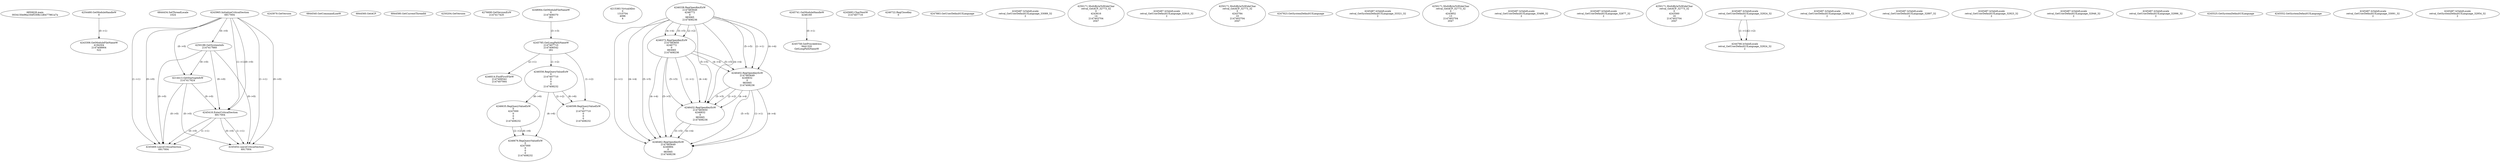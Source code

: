 // Global SCDG with merge call
digraph {
	0 [label="6850628.main
0034150e96a164f5308c1d6477961a7a"]
	1 [label="4254480.GetModuleHandleW
0"]
	2 [label="6844434.SetThreadLocale
1024"]
	3 [label="4243965.InitializeCriticalSection
6917004"]
	4 [label="4243979.GetVersion
"]
	5 [label="4250188.GetSystemInfo
2147417660"]
	3 -> 5 [label="(0-->0)"]
	6 [label="6844540.GetCommandLineW
"]
	7 [label="4214413.GetStartupInfoW
2147417624"]
	3 -> 7 [label="(0-->0)"]
	5 -> 7 [label="(0-->0)"]
	8 [label="6844560.GetACP
"]
	9 [label="6844580.GetCurrentThreadId
"]
	10 [label="4250204.GetVersion
"]
	11 [label="4276690.GetVersionExW
2147417420"]
	12 [label="4243306.GetModuleFileNameW
4194304
2147408904
522"]
	1 -> 12 [label="(0-->1)"]
	13 [label="4248064.GetModuleFileNameW
0
2147408370
261"]
	14 [label="4215383.VirtualAlloc
0
1310704
4096
4"]
	15 [label="4246338.RegOpenKeyExW
2147483649
4246772
0
983065
2147408236"]
	16 [label="4246372.RegOpenKeyExW
2147483650
4246772
0
983065
2147408236"]
	15 -> 16 [label="(2-->2)"]
	15 -> 16 [label="(4-->4)"]
	15 -> 16 [label="(5-->5)"]
	17 [label="4245741.GetModuleHandleW
4246160"]
	18 [label="4245758.GetProcAddress
9441320
GetLongPathNameW"]
	17 -> 18 [label="(0-->1)"]
	19 [label="4245785.GetLongPathNameW
2147407710
2147406542
261"]
	13 -> 19 [label="(3-->3)"]
	20 [label="4245683.CharNextW
2147407716"]
	21 [label="4246014.FindFirstFileW
2147406542
2147407064"]
	19 -> 21 [label="(2-->1)"]
	22 [label="4246556.RegQueryValueExW
0
2147407710
0
0
0
2147408232"]
	19 -> 22 [label="(1-->2)"]
	23 [label="4246635.RegQueryValueExW
0
4247000
0
0
0
2147408232"]
	22 -> 23 [label="(6-->6)"]
	24 [label="4246676.RegQueryValueExW
0
4247000
0
0
0
2147408232"]
	23 -> 24 [label="(2-->2)"]
	22 -> 24 [label="(6-->6)"]
	23 -> 24 [label="(6-->6)"]
	25 [label="4246722.RegCloseKey
0"]
	26 [label="4247883.GetUserDefaultUILanguage
"]
	27 [label="4245418.EnterCriticalSection
6917004"]
	3 -> 27 [label="(1-->1)"]
	3 -> 27 [label="(0-->0)"]
	5 -> 27 [label="(0-->0)"]
	7 -> 27 [label="(0-->0)"]
	28 [label="4245469.LeaveCriticalSection
6917004"]
	3 -> 28 [label="(1-->1)"]
	27 -> 28 [label="(1-->1)"]
	3 -> 28 [label="(0-->0)"]
	5 -> 28 [label="(0-->0)"]
	7 -> 28 [label="(0-->0)"]
	27 -> 28 [label="(0-->0)"]
	29 [label="4245487.IsValidLocale
retval_GetUserDefaultUILanguage_33089_32
2"]
	30 [label="4250171.MultiByteToWideChar
retval_GetACP_32773_32
0
4243616
14
2147403704
2047"]
	31 [label="4246599.RegQueryValueExW
0
2147407710
0
0
0
2147408232"]
	19 -> 31 [label="(1-->2)"]
	22 -> 31 [label="(2-->2)"]
	22 -> 31 [label="(6-->6)"]
	32 [label="4245487.IsValidLocale
retval_GetUserDefaultUILanguage_32910_32
2"]
	33 [label="4250171.MultiByteToWideChar
retval_GetACP_32773_32
0
4243784
10
2147403704
2047"]
	34 [label="4245454.LeaveCriticalSection
6917004"]
	3 -> 34 [label="(1-->1)"]
	27 -> 34 [label="(1-->1)"]
	3 -> 34 [label="(0-->0)"]
	5 -> 34 [label="(0-->0)"]
	7 -> 34 [label="(0-->0)"]
	27 -> 34 [label="(0-->0)"]
	35 [label="4247923.GetSystemDefaultUILanguage
"]
	36 [label="4245487.IsValidLocale
retval_GetSystemDefaultUILanguage_33321_32
2"]
	37 [label="4250171.MultiByteToWideChar
retval_GetACP_32773_32
0
4243852
13
2147403704
2047"]
	38 [label="4246402.RegOpenKeyExW
2147483649
4246832
0
983065
2147408236"]
	15 -> 38 [label="(1-->1)"]
	15 -> 38 [label="(4-->4)"]
	16 -> 38 [label="(4-->4)"]
	15 -> 38 [label="(5-->5)"]
	16 -> 38 [label="(5-->5)"]
	39 [label="4245487.IsValidLocale
retval_GetUserDefaultUILanguage_33486_32
2"]
	40 [label="4245487.IsValidLocale
retval_GetUserDefaultUILanguage_32877_32
2"]
	41 [label="4250171.MultiByteToWideChar
retval_GetACP_32773_32
0
4243560
16
2147403704
2047"]
	42 [label="4246432.RegOpenKeyExW
2147483650
4246832
0
983065
2147408236"]
	16 -> 42 [label="(1-->1)"]
	38 -> 42 [label="(2-->2)"]
	15 -> 42 [label="(4-->4)"]
	16 -> 42 [label="(4-->4)"]
	38 -> 42 [label="(4-->4)"]
	15 -> 42 [label="(5-->5)"]
	16 -> 42 [label="(5-->5)"]
	38 -> 42 [label="(5-->5)"]
	43 [label="4246462.RegOpenKeyExW
2147483649
4246884
0
983065
2147408236"]
	15 -> 43 [label="(1-->1)"]
	38 -> 43 [label="(1-->1)"]
	15 -> 43 [label="(4-->4)"]
	16 -> 43 [label="(4-->4)"]
	38 -> 43 [label="(4-->4)"]
	42 -> 43 [label="(4-->4)"]
	15 -> 43 [label="(5-->5)"]
	16 -> 43 [label="(5-->5)"]
	38 -> 43 [label="(5-->5)"]
	42 -> 43 [label="(5-->5)"]
	44 [label="4245487.IsValidLocale
retval_GetUserDefaultUILanguage_32924_32
2"]
	45 [label="4245487.IsValidLocale
retval_GetUserDefaultUILanguage_32909_32
2"]
	46 [label="4245487.IsValidLocale
retval_GetUserDefaultUILanguage_32897_32
2"]
	47 [label="4245487.IsValidLocale
retval_GetUserDefaultUILanguage_32923_32
2"]
	48 [label="4245487.IsValidLocale
retval_GetUserDefaultUILanguage_32946_32
2"]
	49 [label="4245487.IsValidLocale
retval_GetUserDefaultUILanguage_32996_32
2"]
	50 [label="4244766.IsValidLocale
retval_GetUserDefaultUILanguage_32924_32
2"]
	44 -> 50 [label="(1-->1)"]
	44 -> 50 [label="(2-->2)"]
	51 [label="4245525.GetSystemDefaultUILanguage
"]
	52 [label="4245552.GetSystemDefaultUILanguage
"]
	53 [label="4245487.IsValidLocale
retval_GetUserDefaultUILanguage_33091_32
2"]
	54 [label="4245487.IsValidLocale
retval_GetSystemDefaultUILanguage_32954_32
2"]
}
